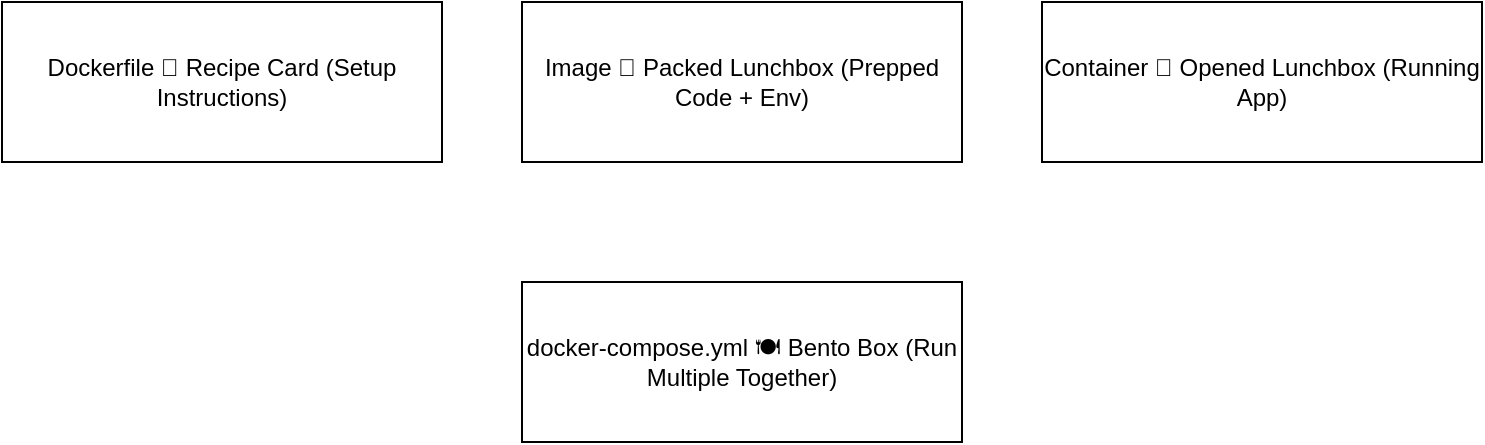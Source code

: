 <?xml version="1.0" encoding="UTF-8"?>
<mxfile>
  <diagram name="Docker Metaphor" id="docker-adhd">
    <mxGraphModel>
      <root>
        <mxCell id="0"/>
        <mxCell id="1" parent="0"/>
        
<mxCell id="A" value="Dockerfile
📜 Recipe Card
(Setup Instructions)" style="shape=rectangle;whiteSpace=wrap;html=1;" vertex="1" parent="1">
  <mxGeometry x="40" y="40" width="220" height="80" as="geometry"/>
</mxCell>

<mxCell id="B" value="Image
🍱 Packed Lunchbox
(Prepped Code + Env)" style="shape=rectangle;whiteSpace=wrap;html=1;" vertex="1" parent="1">
  <mxGeometry x="300" y="40" width="220" height="80" as="geometry"/>
</mxCell>

<mxCell id="C" value="Container
🧊 Opened Lunchbox
(Running App)" style="shape=rectangle;whiteSpace=wrap;html=1;" vertex="1" parent="1">
  <mxGeometry x="560" y="40" width="220" height="80" as="geometry"/>
</mxCell>

<mxCell id="D" value="docker-compose.yml
🍽️ Bento Box
(Run Multiple Together)" style="shape=rectangle;whiteSpace=wrap;html=1;" vertex="1" parent="1">
  <mxGeometry x="300" y="180" width="220" height="80" as="geometry"/>
</mxCell>

      </root>
    </mxGraphModel>
  </diagram>
</mxfile>
